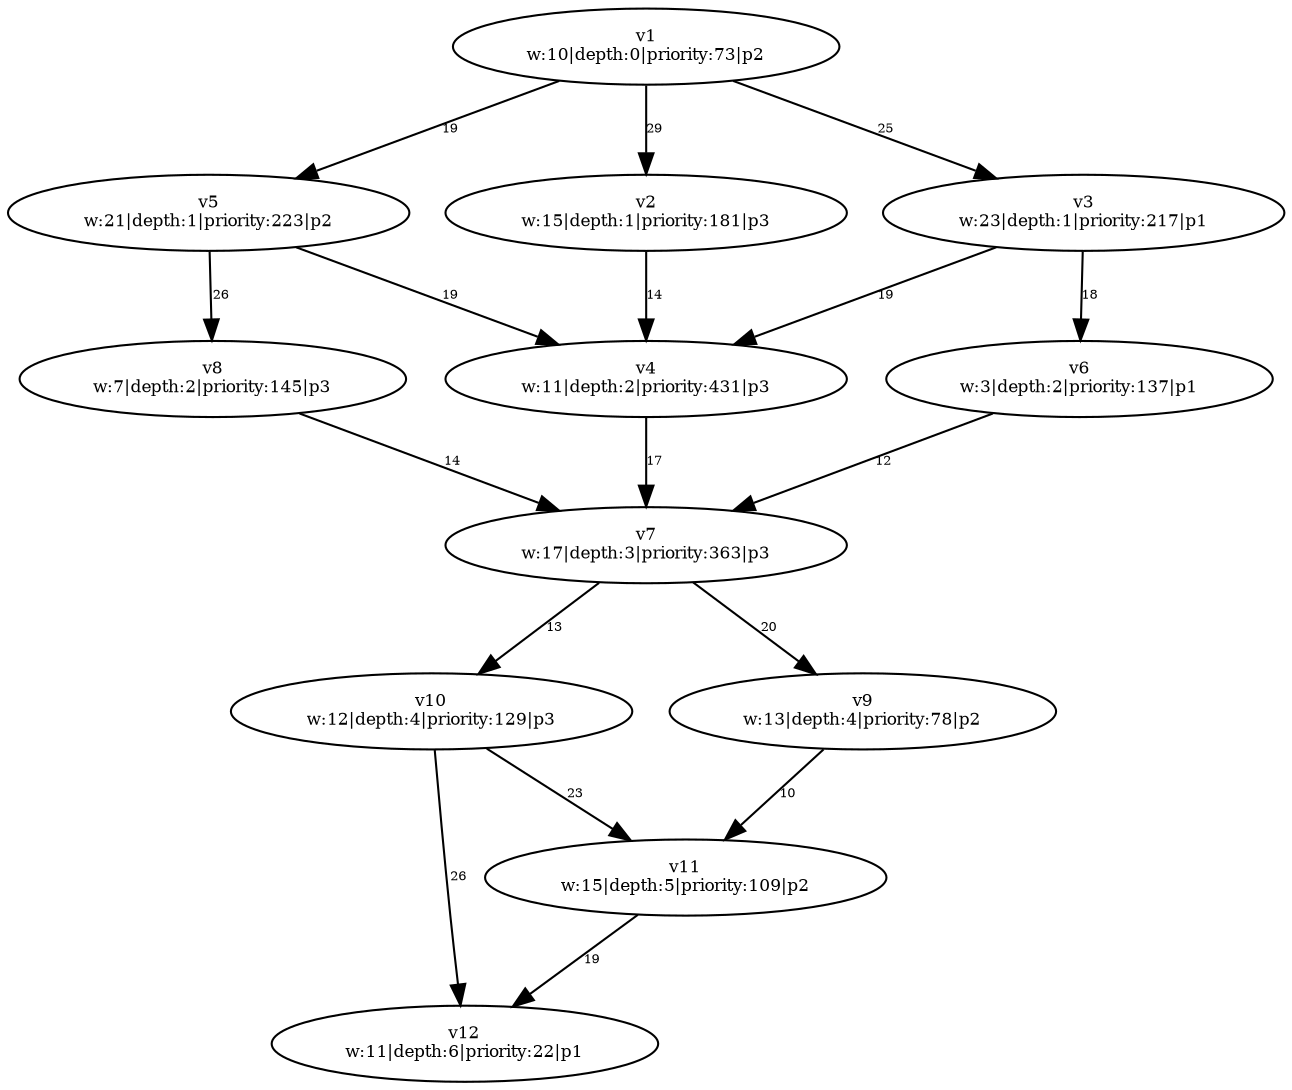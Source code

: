digraph {
	v1 [label="v1
w:10|depth:0|priority:73|p2" fontsize=8.0]
	v5 [label="v5
w:21|depth:1|priority:223|p2" fontsize=8.0]
	v3 [label="v3
w:23|depth:1|priority:217|p1" fontsize=8.0]
	v2 [label="v2
w:15|depth:1|priority:181|p3" fontsize=8.0]
	v4 [label="v4
w:11|depth:2|priority:431|p3" fontsize=8.0]
	v8 [label="v8
w:7|depth:2|priority:145|p3" fontsize=8.0]
	v6 [label="v6
w:3|depth:2|priority:137|p1" fontsize=8.0]
	v7 [label="v7
w:17|depth:3|priority:363|p3" fontsize=8.0]
	v10 [label="v10
w:12|depth:4|priority:129|p3" fontsize=8.0]
	v9 [label="v9
w:13|depth:4|priority:78|p2" fontsize=8.0]
	v11 [label="v11
w:15|depth:5|priority:109|p2" fontsize=8.0]
	v12 [label="v12
w:11|depth:6|priority:22|p1" fontsize=8.0]
	v1 -> v2 [label=29 constraint=true fontsize=6.0]
	v1 -> v3 [label=25 constraint=true fontsize=6.0]
	v1 -> v5 [label=19 constraint=true fontsize=6.0]
	v2 -> v4 [label=14 constraint=true fontsize=6.0]
	v3 -> v4 [label=19 constraint=true fontsize=6.0]
	v5 -> v4 [label=19 constraint=true fontsize=6.0]
	v3 -> v6 [label=18 constraint=true fontsize=6.0]
	v5 -> v8 [label=26 constraint=true fontsize=6.0]
	v6 -> v7 [label=12 constraint=true fontsize=6.0]
	v8 -> v7 [label=14 constraint=true fontsize=6.0]
	v4 -> v7 [label=17 constraint=true fontsize=6.0]
	v7 -> v9 [label=20 constraint=true fontsize=6.0]
	v7 -> v10 [label=13 constraint=true fontsize=6.0]
	v9 -> v11 [label=10 constraint=true fontsize=6.0]
	v10 -> v11 [label=23 constraint=true fontsize=6.0]
	v10 -> v12 [label=26 constraint=true fontsize=6.0]
	v11 -> v12 [label=19 constraint=true fontsize=6.0]
}

